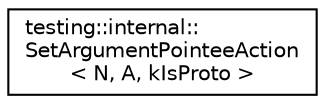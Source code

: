 digraph "Graphical Class Hierarchy"
{
  edge [fontname="Helvetica",fontsize="10",labelfontname="Helvetica",labelfontsize="10"];
  node [fontname="Helvetica",fontsize="10",shape=record];
  rankdir="LR";
  Node1 [label="testing::internal::\lSetArgumentPointeeAction\l\< N, A, kIsProto \>",height=0.2,width=0.4,color="black", fillcolor="white", style="filled",URL="$classtesting_1_1internal_1_1_set_argument_pointee_action.html"];
}

